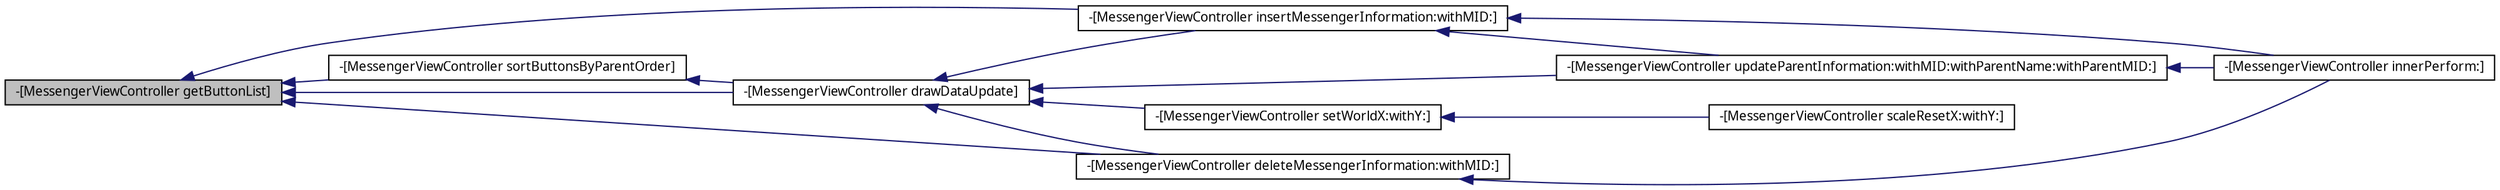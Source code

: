 digraph G
{
  edge [fontname="FreeSans.ttf",fontsize="10",labelfontname="FreeSans.ttf",labelfontsize="10"];
  node [fontname="FreeSans.ttf",fontsize="10",shape=record];
  rankdir=LR;
  Node1 [label="-[MessengerViewController getButtonList]",height=0.2,width=0.4,color="black", fillcolor="grey75", style="filled" fontcolor="black"];
  Node1 -> Node2 [dir=back,color="midnightblue",fontsize="10",style="solid",fontname="FreeSans.ttf"];
  Node2 [label="-[MessengerViewController deleteMessengerInformation:withMID:]",height=0.2,width=0.4,color="black", fillcolor="white", style="filled",URL="$d7/d34/interface_messenger_view_controller.html#ab9c9343a0f520cdc1aa91b3985b31f7a"];
  Node2 -> Node3 [dir=back,color="midnightblue",fontsize="10",style="solid",fontname="FreeSans.ttf"];
  Node3 [label="-[MessengerViewController innerPerform:]",height=0.2,width=0.4,color="black", fillcolor="white", style="filled",URL="$d7/d34/interface_messenger_view_controller.html#a2c415df83e46605177105d75c714e463"];
  Node1 -> Node4 [dir=back,color="midnightblue",fontsize="10",style="solid",fontname="FreeSans.ttf"];
  Node4 [label="-[MessengerViewController drawDataUpdate]",height=0.2,width=0.4,color="black", fillcolor="white", style="filled",URL="$d7/d34/interface_messenger_view_controller.html#aba89f37600bb5cc7258a034614257dc6"];
  Node4 -> Node2 [dir=back,color="midnightblue",fontsize="10",style="solid",fontname="FreeSans.ttf"];
  Node4 -> Node5 [dir=back,color="midnightblue",fontsize="10",style="solid",fontname="FreeSans.ttf"];
  Node5 [label="-[MessengerViewController insertMessengerInformation:withMID:]",height=0.2,width=0.4,color="black", fillcolor="white", style="filled",URL="$d7/d34/interface_messenger_view_controller.html#aa30151ef1d95034a10fa31e9c8a7da22"];
  Node5 -> Node3 [dir=back,color="midnightblue",fontsize="10",style="solid",fontname="FreeSans.ttf"];
  Node5 -> Node6 [dir=back,color="midnightblue",fontsize="10",style="solid",fontname="FreeSans.ttf"];
  Node6 [label="-[MessengerViewController updateParentInformation:withMID:withParentName:withParentMID:]",height=0.2,width=0.4,color="black", fillcolor="white", style="filled",URL="$d7/d34/interface_messenger_view_controller.html#a3eb404c4ef5fc51caae10e71136f35ff"];
  Node6 -> Node3 [dir=back,color="midnightblue",fontsize="10",style="solid",fontname="FreeSans.ttf"];
  Node4 -> Node7 [dir=back,color="midnightblue",fontsize="10",style="solid",fontname="FreeSans.ttf"];
  Node7 [label="-[MessengerViewController setWorldX:withY:]",height=0.2,width=0.4,color="black", fillcolor="white", style="filled",URL="$d7/d34/interface_messenger_view_controller.html#a3939f43ce30df6b8df0390712730282b"];
  Node7 -> Node8 [dir=back,color="midnightblue",fontsize="10",style="solid",fontname="FreeSans.ttf"];
  Node8 [label="-[MessengerViewController scaleResetX:withY:]",height=0.2,width=0.4,color="black", fillcolor="white", style="filled",URL="$d7/d34/interface_messenger_view_controller.html#a9a0f05d1d3a3685a3d3ce7632c2bc7ee"];
  Node4 -> Node6 [dir=back,color="midnightblue",fontsize="10",style="solid",fontname="FreeSans.ttf"];
  Node1 -> Node5 [dir=back,color="midnightblue",fontsize="10",style="solid",fontname="FreeSans.ttf"];
  Node1 -> Node9 [dir=back,color="midnightblue",fontsize="10",style="solid",fontname="FreeSans.ttf"];
  Node9 [label="-[MessengerViewController sortButtonsByParentOrder]",height=0.2,width=0.4,color="black", fillcolor="white", style="filled",URL="$d7/d34/interface_messenger_view_controller.html#a6c8d083521df8a95e9e88612745d5981"];
  Node9 -> Node4 [dir=back,color="midnightblue",fontsize="10",style="solid",fontname="FreeSans.ttf"];
}
